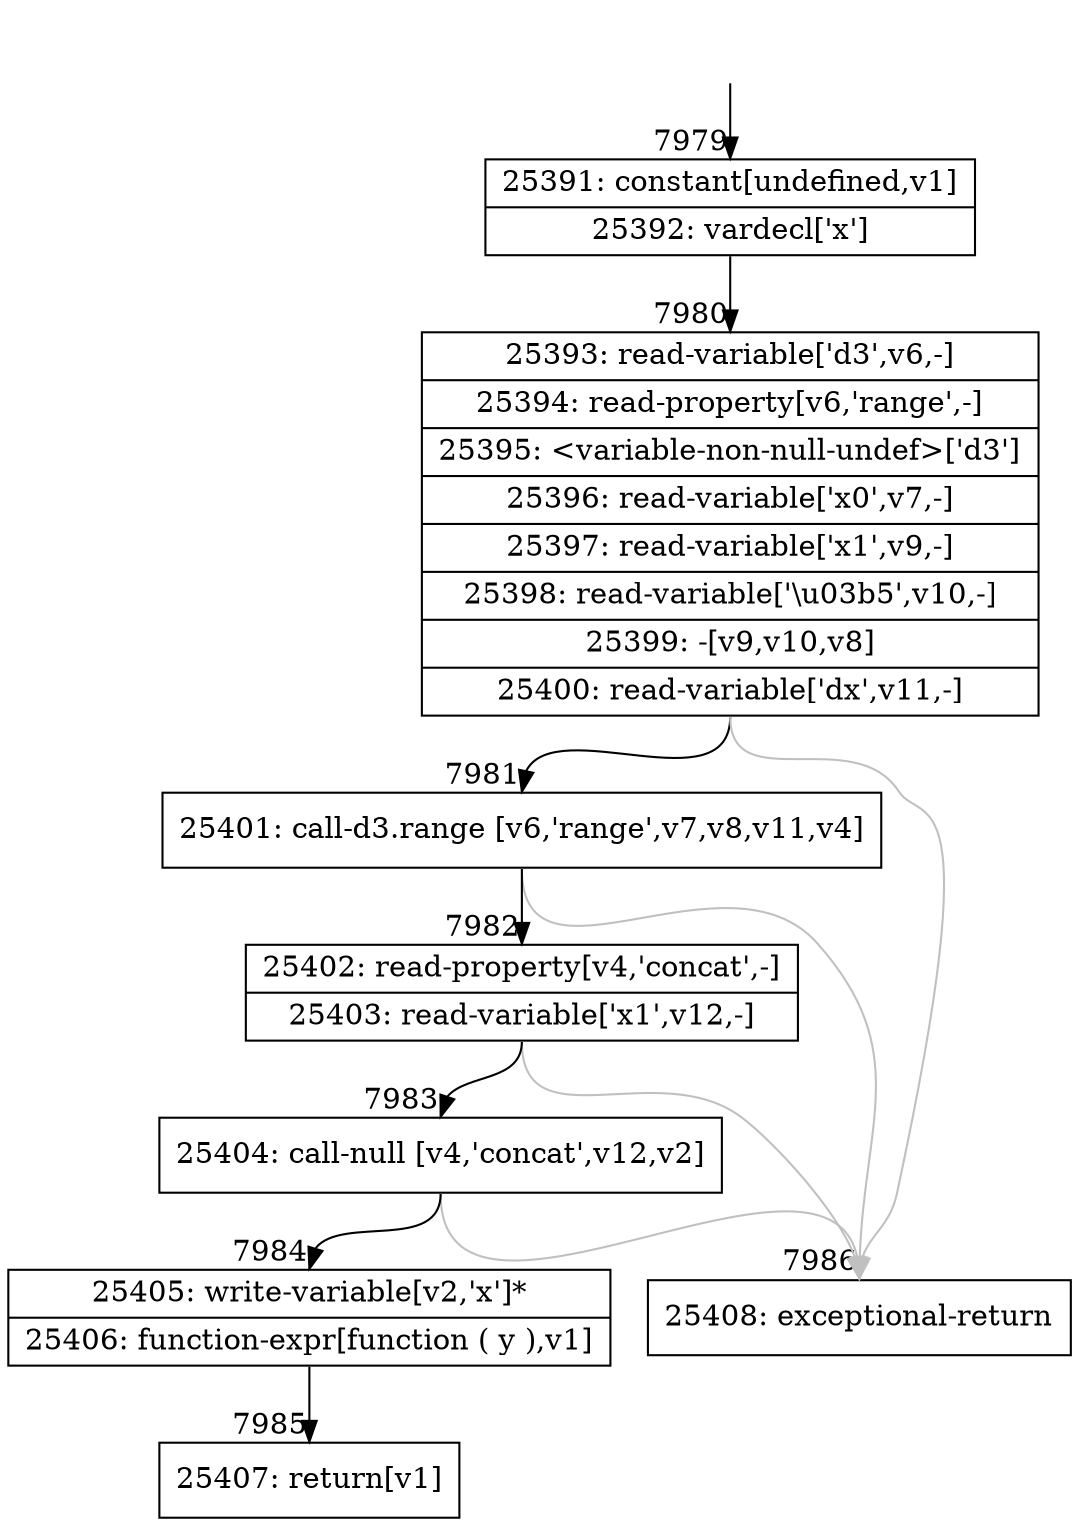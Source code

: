 digraph {
rankdir="TD"
BB_entry750[shape=none,label=""];
BB_entry750 -> BB7979 [tailport=s, headport=n, headlabel="    7979"]
BB7979 [shape=record label="{25391: constant[undefined,v1]|25392: vardecl['x']}" ] 
BB7979 -> BB7980 [tailport=s, headport=n, headlabel="      7980"]
BB7980 [shape=record label="{25393: read-variable['d3',v6,-]|25394: read-property[v6,'range',-]|25395: \<variable-non-null-undef\>['d3']|25396: read-variable['x0',v7,-]|25397: read-variable['x1',v9,-]|25398: read-variable['\\u03b5',v10,-]|25399: -[v9,v10,v8]|25400: read-variable['dx',v11,-]}" ] 
BB7980 -> BB7981 [tailport=s, headport=n, headlabel="      7981"]
BB7980 -> BB7986 [tailport=s, headport=n, color=gray, headlabel="      7986"]
BB7981 [shape=record label="{25401: call-d3.range [v6,'range',v7,v8,v11,v4]}" ] 
BB7981 -> BB7982 [tailport=s, headport=n, headlabel="      7982"]
BB7981 -> BB7986 [tailport=s, headport=n, color=gray]
BB7982 [shape=record label="{25402: read-property[v4,'concat',-]|25403: read-variable['x1',v12,-]}" ] 
BB7982 -> BB7983 [tailport=s, headport=n, headlabel="      7983"]
BB7982 -> BB7986 [tailport=s, headport=n, color=gray]
BB7983 [shape=record label="{25404: call-null [v4,'concat',v12,v2]}" ] 
BB7983 -> BB7984 [tailport=s, headport=n, headlabel="      7984"]
BB7983 -> BB7986 [tailport=s, headport=n, color=gray]
BB7984 [shape=record label="{25405: write-variable[v2,'x']*|25406: function-expr[function ( y ),v1]}" ] 
BB7984 -> BB7985 [tailport=s, headport=n, headlabel="      7985"]
BB7985 [shape=record label="{25407: return[v1]}" ] 
BB7986 [shape=record label="{25408: exceptional-return}" ] 
//#$~ 4576
}

